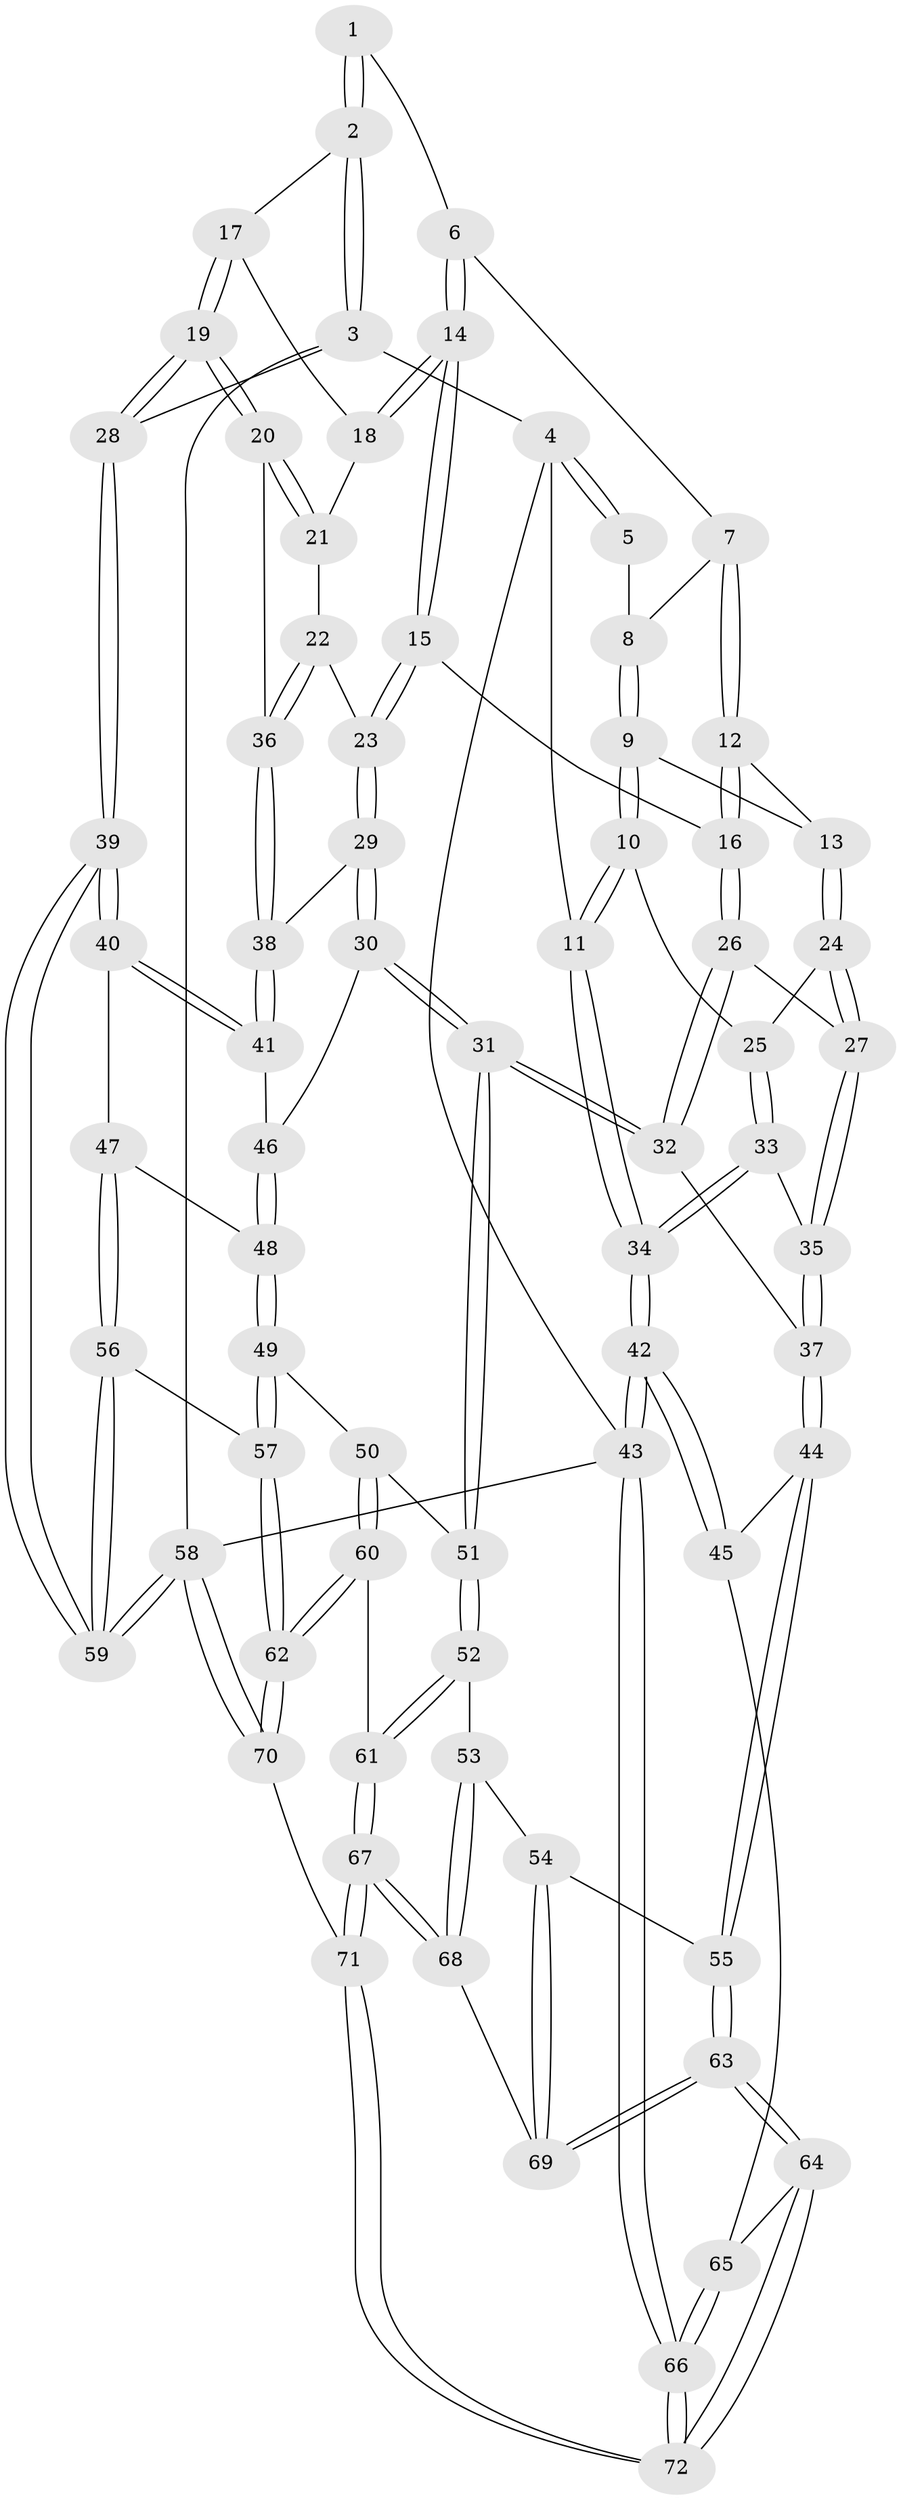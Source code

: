 // Generated by graph-tools (version 1.1) at 2025/27/03/15/25 16:27:56]
// undirected, 72 vertices, 177 edges
graph export_dot {
graph [start="1"]
  node [color=gray90,style=filled];
  1 [pos="+0.6354107089296502+0"];
  2 [pos="+1+0"];
  3 [pos="+1+0"];
  4 [pos="+0+0"];
  5 [pos="+0.2984702988668+0"];
  6 [pos="+0.6346828947365682+0.026932299436841365"];
  7 [pos="+0.5056242749716605+0.10681419891964447"];
  8 [pos="+0.4217443467032273+0.11832542424963156"];
  9 [pos="+0.2985140932794617+0.18355521499787958"];
  10 [pos="+0+0"];
  11 [pos="+0+0"];
  12 [pos="+0.4757659563065027+0.25443802982067387"];
  13 [pos="+0.31669160592976714+0.23473979310872828"];
  14 [pos="+0.6898672613534373+0.1308179201493133"];
  15 [pos="+0.5786594245473587+0.3407071257484726"];
  16 [pos="+0.5621800043695013+0.3437493469740245"];
  17 [pos="+0.810972278347471+0.13631905613689463"];
  18 [pos="+0.6904269618132985+0.1310940461109692"];
  19 [pos="+1+0.2963099344274713"];
  20 [pos="+0.9584169885798217+0.37764081675341354"];
  21 [pos="+0.7042291659892376+0.15365313933394173"];
  22 [pos="+0.7931526860046118+0.3864064014431486"];
  23 [pos="+0.6890189000005972+0.4284336805686936"];
  24 [pos="+0.31252954396797794+0.2783205917096212"];
  25 [pos="+0.2217070474643804+0.3864985350924122"];
  26 [pos="+0.4979292283617454+0.39839136169865896"];
  27 [pos="+0.43762399923406314+0.415915962807397"];
  28 [pos="+1+0.2811688243478429"];
  29 [pos="+0.6783105056667682+0.5646932631288495"];
  30 [pos="+0.6718035918876639+0.5795457605185331"];
  31 [pos="+0.5951973864492001+0.6590285974536507"];
  32 [pos="+0.5945557062400307+0.6585000707033739"];
  33 [pos="+0.1928878655327379+0.46854181708654885"];
  34 [pos="+0+0.5717304330880382"];
  35 [pos="+0.3551332165578172+0.5320378159526935"];
  36 [pos="+0.9343030558753913+0.3928157907248409"];
  37 [pos="+0.36432701284001984+0.5546818866294503"];
  38 [pos="+0.889699831238808+0.5193948775574383"];
  39 [pos="+1+0.8150839095850005"];
  40 [pos="+1+0.7440271615032602"];
  41 [pos="+0.8985647144280253+0.6115416341313031"];
  42 [pos="+0+0.5980319041492003"];
  43 [pos="+0+1"];
  44 [pos="+0.2976190681357687+0.7326852784092083"];
  45 [pos="+0+0.638447649547958"];
  46 [pos="+0.8310109495607216+0.6400683904562019"];
  47 [pos="+0.9191471067192473+0.7628277135693036"];
  48 [pos="+0.7890193855549201+0.7622753217818169"];
  49 [pos="+0.7536413617378629+0.7807144554667357"];
  50 [pos="+0.6048781669797154+0.7046074486311192"];
  51 [pos="+0.5960106474478583+0.6973523272993938"];
  52 [pos="+0.5102820658007986+0.7772255381926375"];
  53 [pos="+0.47879032135882754+0.7984607974881942"];
  54 [pos="+0.34412579378060343+0.8003409807466043"];
  55 [pos="+0.33453063729628146+0.8000775117832957"];
  56 [pos="+0.8247087650795796+0.8981475142050612"];
  57 [pos="+0.7778993700922624+0.9045827719825434"];
  58 [pos="+1+1"];
  59 [pos="+1+0.9184167968881359"];
  60 [pos="+0.6486672684339995+0.9134952614960623"];
  61 [pos="+0.6156284638529659+0.9340780418915492"];
  62 [pos="+0.7659813482852833+0.9297082695914375"];
  63 [pos="+0.24443575440914742+0.9608013542633802"];
  64 [pos="+0.21203368208797396+0.9977369376269971"];
  65 [pos="+0.05795150326752191+0.7495271427373609"];
  66 [pos="+0.007006476269051569+1"];
  67 [pos="+0.5407120915677118+1"];
  68 [pos="+0.5021198378137897+0.972515758387844"];
  69 [pos="+0.4363081135406423+0.9628991118863387"];
  70 [pos="+0.7852931901813025+1"];
  71 [pos="+0.563036967261959+1"];
  72 [pos="+0.09953418074999645+1"];
  1 -- 2;
  1 -- 2;
  1 -- 6;
  2 -- 3;
  2 -- 3;
  2 -- 17;
  3 -- 4;
  3 -- 28;
  3 -- 58;
  4 -- 5;
  4 -- 5;
  4 -- 11;
  4 -- 43;
  5 -- 8;
  6 -- 7;
  6 -- 14;
  6 -- 14;
  7 -- 8;
  7 -- 12;
  7 -- 12;
  8 -- 9;
  8 -- 9;
  9 -- 10;
  9 -- 10;
  9 -- 13;
  10 -- 11;
  10 -- 11;
  10 -- 25;
  11 -- 34;
  11 -- 34;
  12 -- 13;
  12 -- 16;
  12 -- 16;
  13 -- 24;
  13 -- 24;
  14 -- 15;
  14 -- 15;
  14 -- 18;
  14 -- 18;
  15 -- 16;
  15 -- 23;
  15 -- 23;
  16 -- 26;
  16 -- 26;
  17 -- 18;
  17 -- 19;
  17 -- 19;
  18 -- 21;
  19 -- 20;
  19 -- 20;
  19 -- 28;
  19 -- 28;
  20 -- 21;
  20 -- 21;
  20 -- 36;
  21 -- 22;
  22 -- 23;
  22 -- 36;
  22 -- 36;
  23 -- 29;
  23 -- 29;
  24 -- 25;
  24 -- 27;
  24 -- 27;
  25 -- 33;
  25 -- 33;
  26 -- 27;
  26 -- 32;
  26 -- 32;
  27 -- 35;
  27 -- 35;
  28 -- 39;
  28 -- 39;
  29 -- 30;
  29 -- 30;
  29 -- 38;
  30 -- 31;
  30 -- 31;
  30 -- 46;
  31 -- 32;
  31 -- 32;
  31 -- 51;
  31 -- 51;
  32 -- 37;
  33 -- 34;
  33 -- 34;
  33 -- 35;
  34 -- 42;
  34 -- 42;
  35 -- 37;
  35 -- 37;
  36 -- 38;
  36 -- 38;
  37 -- 44;
  37 -- 44;
  38 -- 41;
  38 -- 41;
  39 -- 40;
  39 -- 40;
  39 -- 59;
  39 -- 59;
  40 -- 41;
  40 -- 41;
  40 -- 47;
  41 -- 46;
  42 -- 43;
  42 -- 43;
  42 -- 45;
  42 -- 45;
  43 -- 66;
  43 -- 66;
  43 -- 58;
  44 -- 45;
  44 -- 55;
  44 -- 55;
  45 -- 65;
  46 -- 48;
  46 -- 48;
  47 -- 48;
  47 -- 56;
  47 -- 56;
  48 -- 49;
  48 -- 49;
  49 -- 50;
  49 -- 57;
  49 -- 57;
  50 -- 51;
  50 -- 60;
  50 -- 60;
  51 -- 52;
  51 -- 52;
  52 -- 53;
  52 -- 61;
  52 -- 61;
  53 -- 54;
  53 -- 68;
  53 -- 68;
  54 -- 55;
  54 -- 69;
  54 -- 69;
  55 -- 63;
  55 -- 63;
  56 -- 57;
  56 -- 59;
  56 -- 59;
  57 -- 62;
  57 -- 62;
  58 -- 59;
  58 -- 59;
  58 -- 70;
  58 -- 70;
  60 -- 61;
  60 -- 62;
  60 -- 62;
  61 -- 67;
  61 -- 67;
  62 -- 70;
  62 -- 70;
  63 -- 64;
  63 -- 64;
  63 -- 69;
  63 -- 69;
  64 -- 65;
  64 -- 72;
  64 -- 72;
  65 -- 66;
  65 -- 66;
  66 -- 72;
  66 -- 72;
  67 -- 68;
  67 -- 68;
  67 -- 71;
  67 -- 71;
  68 -- 69;
  70 -- 71;
  71 -- 72;
  71 -- 72;
}
